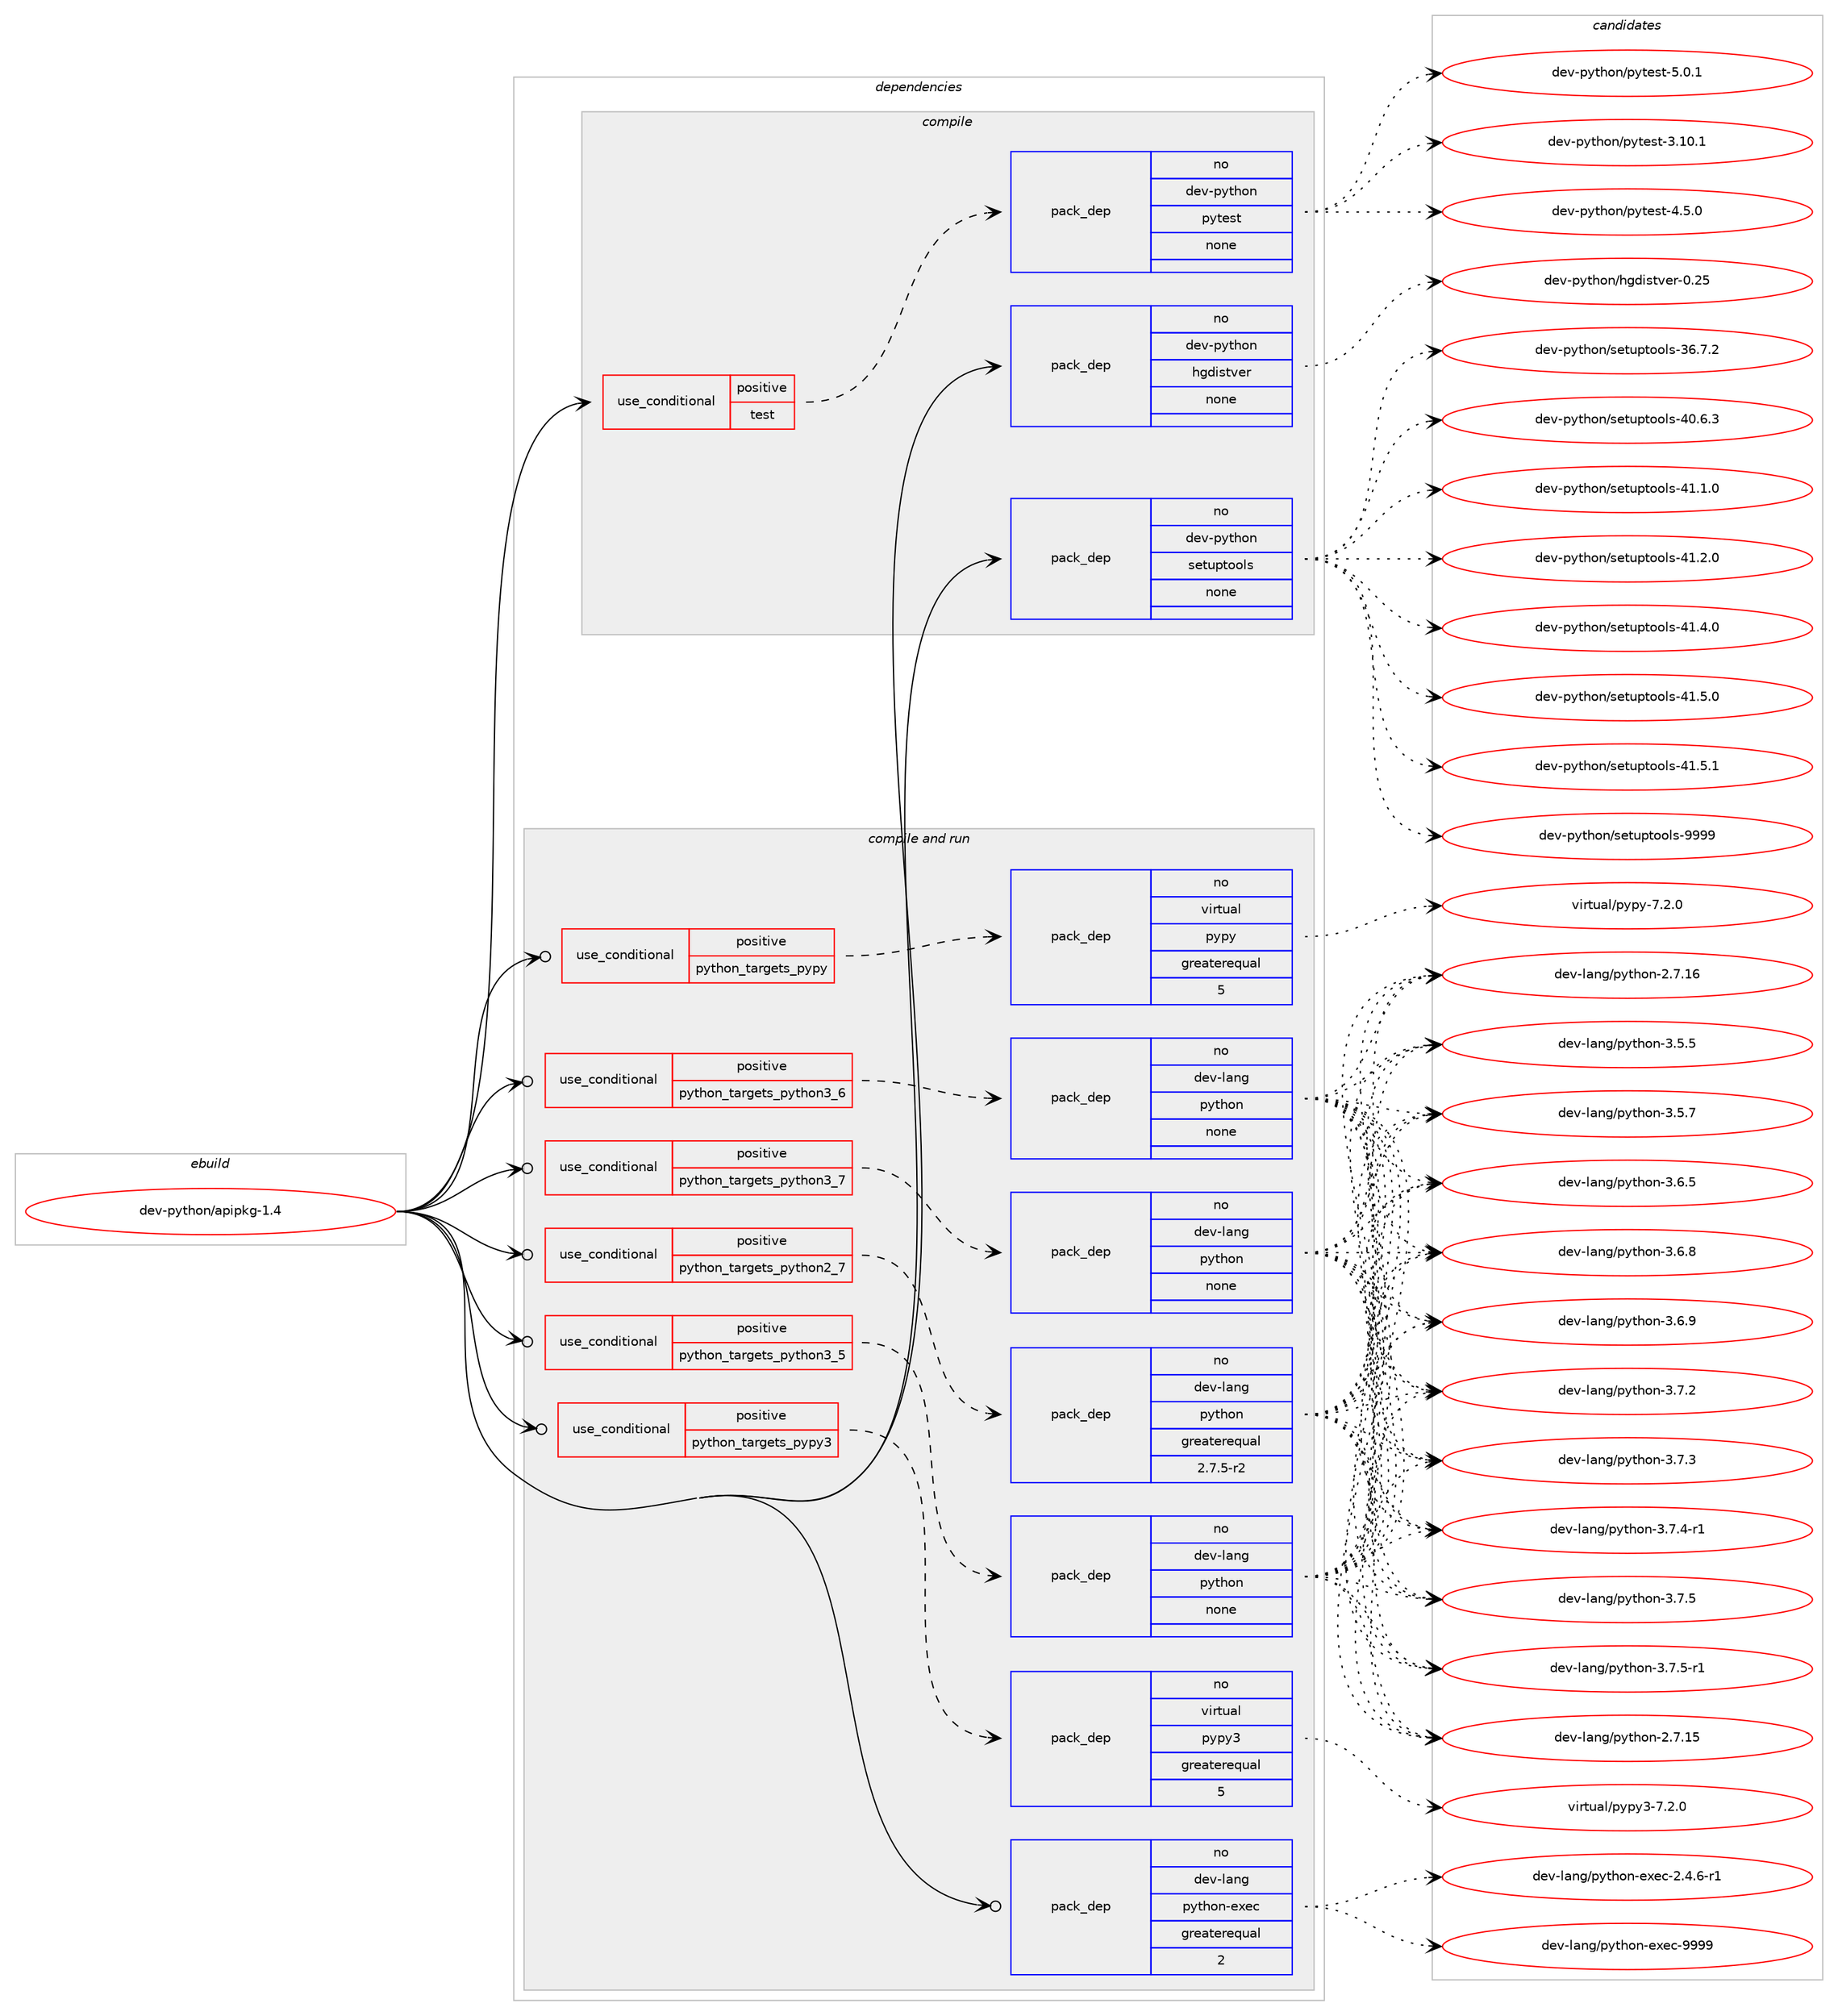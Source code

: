 digraph prolog {

# *************
# Graph options
# *************

newrank=true;
concentrate=true;
compound=true;
graph [rankdir=LR,fontname=Helvetica,fontsize=10,ranksep=1.5];#, ranksep=2.5, nodesep=0.2];
edge  [arrowhead=vee];
node  [fontname=Helvetica,fontsize=10];

# **********
# The ebuild
# **********

subgraph cluster_leftcol {
color=gray;
rank=same;
label=<<i>ebuild</i>>;
id [label="dev-python/apipkg-1.4", color=red, width=4, href="../dev-python/apipkg-1.4.svg"];
}

# ****************
# The dependencies
# ****************

subgraph cluster_midcol {
color=gray;
label=<<i>dependencies</i>>;
subgraph cluster_compile {
fillcolor="#eeeeee";
style=filled;
label=<<i>compile</i>>;
subgraph cond136154 {
dependency594277 [label=<<TABLE BORDER="0" CELLBORDER="1" CELLSPACING="0" CELLPADDING="4"><TR><TD ROWSPAN="3" CELLPADDING="10">use_conditional</TD></TR><TR><TD>positive</TD></TR><TR><TD>test</TD></TR></TABLE>>, shape=none, color=red];
subgraph pack446351 {
dependency594278 [label=<<TABLE BORDER="0" CELLBORDER="1" CELLSPACING="0" CELLPADDING="4" WIDTH="220"><TR><TD ROWSPAN="6" CELLPADDING="30">pack_dep</TD></TR><TR><TD WIDTH="110">no</TD></TR><TR><TD>dev-python</TD></TR><TR><TD>pytest</TD></TR><TR><TD>none</TD></TR><TR><TD></TD></TR></TABLE>>, shape=none, color=blue];
}
dependency594277:e -> dependency594278:w [weight=20,style="dashed",arrowhead="vee"];
}
id:e -> dependency594277:w [weight=20,style="solid",arrowhead="vee"];
subgraph pack446352 {
dependency594279 [label=<<TABLE BORDER="0" CELLBORDER="1" CELLSPACING="0" CELLPADDING="4" WIDTH="220"><TR><TD ROWSPAN="6" CELLPADDING="30">pack_dep</TD></TR><TR><TD WIDTH="110">no</TD></TR><TR><TD>dev-python</TD></TR><TR><TD>hgdistver</TD></TR><TR><TD>none</TD></TR><TR><TD></TD></TR></TABLE>>, shape=none, color=blue];
}
id:e -> dependency594279:w [weight=20,style="solid",arrowhead="vee"];
subgraph pack446353 {
dependency594280 [label=<<TABLE BORDER="0" CELLBORDER="1" CELLSPACING="0" CELLPADDING="4" WIDTH="220"><TR><TD ROWSPAN="6" CELLPADDING="30">pack_dep</TD></TR><TR><TD WIDTH="110">no</TD></TR><TR><TD>dev-python</TD></TR><TR><TD>setuptools</TD></TR><TR><TD>none</TD></TR><TR><TD></TD></TR></TABLE>>, shape=none, color=blue];
}
id:e -> dependency594280:w [weight=20,style="solid",arrowhead="vee"];
}
subgraph cluster_compileandrun {
fillcolor="#eeeeee";
style=filled;
label=<<i>compile and run</i>>;
subgraph cond136155 {
dependency594281 [label=<<TABLE BORDER="0" CELLBORDER="1" CELLSPACING="0" CELLPADDING="4"><TR><TD ROWSPAN="3" CELLPADDING="10">use_conditional</TD></TR><TR><TD>positive</TD></TR><TR><TD>python_targets_pypy</TD></TR></TABLE>>, shape=none, color=red];
subgraph pack446354 {
dependency594282 [label=<<TABLE BORDER="0" CELLBORDER="1" CELLSPACING="0" CELLPADDING="4" WIDTH="220"><TR><TD ROWSPAN="6" CELLPADDING="30">pack_dep</TD></TR><TR><TD WIDTH="110">no</TD></TR><TR><TD>virtual</TD></TR><TR><TD>pypy</TD></TR><TR><TD>greaterequal</TD></TR><TR><TD>5</TD></TR></TABLE>>, shape=none, color=blue];
}
dependency594281:e -> dependency594282:w [weight=20,style="dashed",arrowhead="vee"];
}
id:e -> dependency594281:w [weight=20,style="solid",arrowhead="odotvee"];
subgraph cond136156 {
dependency594283 [label=<<TABLE BORDER="0" CELLBORDER="1" CELLSPACING="0" CELLPADDING="4"><TR><TD ROWSPAN="3" CELLPADDING="10">use_conditional</TD></TR><TR><TD>positive</TD></TR><TR><TD>python_targets_pypy3</TD></TR></TABLE>>, shape=none, color=red];
subgraph pack446355 {
dependency594284 [label=<<TABLE BORDER="0" CELLBORDER="1" CELLSPACING="0" CELLPADDING="4" WIDTH="220"><TR><TD ROWSPAN="6" CELLPADDING="30">pack_dep</TD></TR><TR><TD WIDTH="110">no</TD></TR><TR><TD>virtual</TD></TR><TR><TD>pypy3</TD></TR><TR><TD>greaterequal</TD></TR><TR><TD>5</TD></TR></TABLE>>, shape=none, color=blue];
}
dependency594283:e -> dependency594284:w [weight=20,style="dashed",arrowhead="vee"];
}
id:e -> dependency594283:w [weight=20,style="solid",arrowhead="odotvee"];
subgraph cond136157 {
dependency594285 [label=<<TABLE BORDER="0" CELLBORDER="1" CELLSPACING="0" CELLPADDING="4"><TR><TD ROWSPAN="3" CELLPADDING="10">use_conditional</TD></TR><TR><TD>positive</TD></TR><TR><TD>python_targets_python2_7</TD></TR></TABLE>>, shape=none, color=red];
subgraph pack446356 {
dependency594286 [label=<<TABLE BORDER="0" CELLBORDER="1" CELLSPACING="0" CELLPADDING="4" WIDTH="220"><TR><TD ROWSPAN="6" CELLPADDING="30">pack_dep</TD></TR><TR><TD WIDTH="110">no</TD></TR><TR><TD>dev-lang</TD></TR><TR><TD>python</TD></TR><TR><TD>greaterequal</TD></TR><TR><TD>2.7.5-r2</TD></TR></TABLE>>, shape=none, color=blue];
}
dependency594285:e -> dependency594286:w [weight=20,style="dashed",arrowhead="vee"];
}
id:e -> dependency594285:w [weight=20,style="solid",arrowhead="odotvee"];
subgraph cond136158 {
dependency594287 [label=<<TABLE BORDER="0" CELLBORDER="1" CELLSPACING="0" CELLPADDING="4"><TR><TD ROWSPAN="3" CELLPADDING="10">use_conditional</TD></TR><TR><TD>positive</TD></TR><TR><TD>python_targets_python3_5</TD></TR></TABLE>>, shape=none, color=red];
subgraph pack446357 {
dependency594288 [label=<<TABLE BORDER="0" CELLBORDER="1" CELLSPACING="0" CELLPADDING="4" WIDTH="220"><TR><TD ROWSPAN="6" CELLPADDING="30">pack_dep</TD></TR><TR><TD WIDTH="110">no</TD></TR><TR><TD>dev-lang</TD></TR><TR><TD>python</TD></TR><TR><TD>none</TD></TR><TR><TD></TD></TR></TABLE>>, shape=none, color=blue];
}
dependency594287:e -> dependency594288:w [weight=20,style="dashed",arrowhead="vee"];
}
id:e -> dependency594287:w [weight=20,style="solid",arrowhead="odotvee"];
subgraph cond136159 {
dependency594289 [label=<<TABLE BORDER="0" CELLBORDER="1" CELLSPACING="0" CELLPADDING="4"><TR><TD ROWSPAN="3" CELLPADDING="10">use_conditional</TD></TR><TR><TD>positive</TD></TR><TR><TD>python_targets_python3_6</TD></TR></TABLE>>, shape=none, color=red];
subgraph pack446358 {
dependency594290 [label=<<TABLE BORDER="0" CELLBORDER="1" CELLSPACING="0" CELLPADDING="4" WIDTH="220"><TR><TD ROWSPAN="6" CELLPADDING="30">pack_dep</TD></TR><TR><TD WIDTH="110">no</TD></TR><TR><TD>dev-lang</TD></TR><TR><TD>python</TD></TR><TR><TD>none</TD></TR><TR><TD></TD></TR></TABLE>>, shape=none, color=blue];
}
dependency594289:e -> dependency594290:w [weight=20,style="dashed",arrowhead="vee"];
}
id:e -> dependency594289:w [weight=20,style="solid",arrowhead="odotvee"];
subgraph cond136160 {
dependency594291 [label=<<TABLE BORDER="0" CELLBORDER="1" CELLSPACING="0" CELLPADDING="4"><TR><TD ROWSPAN="3" CELLPADDING="10">use_conditional</TD></TR><TR><TD>positive</TD></TR><TR><TD>python_targets_python3_7</TD></TR></TABLE>>, shape=none, color=red];
subgraph pack446359 {
dependency594292 [label=<<TABLE BORDER="0" CELLBORDER="1" CELLSPACING="0" CELLPADDING="4" WIDTH="220"><TR><TD ROWSPAN="6" CELLPADDING="30">pack_dep</TD></TR><TR><TD WIDTH="110">no</TD></TR><TR><TD>dev-lang</TD></TR><TR><TD>python</TD></TR><TR><TD>none</TD></TR><TR><TD></TD></TR></TABLE>>, shape=none, color=blue];
}
dependency594291:e -> dependency594292:w [weight=20,style="dashed",arrowhead="vee"];
}
id:e -> dependency594291:w [weight=20,style="solid",arrowhead="odotvee"];
subgraph pack446360 {
dependency594293 [label=<<TABLE BORDER="0" CELLBORDER="1" CELLSPACING="0" CELLPADDING="4" WIDTH="220"><TR><TD ROWSPAN="6" CELLPADDING="30">pack_dep</TD></TR><TR><TD WIDTH="110">no</TD></TR><TR><TD>dev-lang</TD></TR><TR><TD>python-exec</TD></TR><TR><TD>greaterequal</TD></TR><TR><TD>2</TD></TR></TABLE>>, shape=none, color=blue];
}
id:e -> dependency594293:w [weight=20,style="solid",arrowhead="odotvee"];
}
subgraph cluster_run {
fillcolor="#eeeeee";
style=filled;
label=<<i>run</i>>;
}
}

# **************
# The candidates
# **************

subgraph cluster_choices {
rank=same;
color=gray;
label=<<i>candidates</i>>;

subgraph choice446351 {
color=black;
nodesep=1;
choice100101118451121211161041111104711212111610111511645514649484649 [label="dev-python/pytest-3.10.1", color=red, width=4,href="../dev-python/pytest-3.10.1.svg"];
choice1001011184511212111610411111047112121116101115116455246534648 [label="dev-python/pytest-4.5.0", color=red, width=4,href="../dev-python/pytest-4.5.0.svg"];
choice1001011184511212111610411111047112121116101115116455346484649 [label="dev-python/pytest-5.0.1", color=red, width=4,href="../dev-python/pytest-5.0.1.svg"];
dependency594278:e -> choice100101118451121211161041111104711212111610111511645514649484649:w [style=dotted,weight="100"];
dependency594278:e -> choice1001011184511212111610411111047112121116101115116455246534648:w [style=dotted,weight="100"];
dependency594278:e -> choice1001011184511212111610411111047112121116101115116455346484649:w [style=dotted,weight="100"];
}
subgraph choice446352 {
color=black;
nodesep=1;
choice10010111845112121116104111110471041031001051151161181011144548465053 [label="dev-python/hgdistver-0.25", color=red, width=4,href="../dev-python/hgdistver-0.25.svg"];
dependency594279:e -> choice10010111845112121116104111110471041031001051151161181011144548465053:w [style=dotted,weight="100"];
}
subgraph choice446353 {
color=black;
nodesep=1;
choice100101118451121211161041111104711510111611711211611111110811545515446554650 [label="dev-python/setuptools-36.7.2", color=red, width=4,href="../dev-python/setuptools-36.7.2.svg"];
choice100101118451121211161041111104711510111611711211611111110811545524846544651 [label="dev-python/setuptools-40.6.3", color=red, width=4,href="../dev-python/setuptools-40.6.3.svg"];
choice100101118451121211161041111104711510111611711211611111110811545524946494648 [label="dev-python/setuptools-41.1.0", color=red, width=4,href="../dev-python/setuptools-41.1.0.svg"];
choice100101118451121211161041111104711510111611711211611111110811545524946504648 [label="dev-python/setuptools-41.2.0", color=red, width=4,href="../dev-python/setuptools-41.2.0.svg"];
choice100101118451121211161041111104711510111611711211611111110811545524946524648 [label="dev-python/setuptools-41.4.0", color=red, width=4,href="../dev-python/setuptools-41.4.0.svg"];
choice100101118451121211161041111104711510111611711211611111110811545524946534648 [label="dev-python/setuptools-41.5.0", color=red, width=4,href="../dev-python/setuptools-41.5.0.svg"];
choice100101118451121211161041111104711510111611711211611111110811545524946534649 [label="dev-python/setuptools-41.5.1", color=red, width=4,href="../dev-python/setuptools-41.5.1.svg"];
choice10010111845112121116104111110471151011161171121161111111081154557575757 [label="dev-python/setuptools-9999", color=red, width=4,href="../dev-python/setuptools-9999.svg"];
dependency594280:e -> choice100101118451121211161041111104711510111611711211611111110811545515446554650:w [style=dotted,weight="100"];
dependency594280:e -> choice100101118451121211161041111104711510111611711211611111110811545524846544651:w [style=dotted,weight="100"];
dependency594280:e -> choice100101118451121211161041111104711510111611711211611111110811545524946494648:w [style=dotted,weight="100"];
dependency594280:e -> choice100101118451121211161041111104711510111611711211611111110811545524946504648:w [style=dotted,weight="100"];
dependency594280:e -> choice100101118451121211161041111104711510111611711211611111110811545524946524648:w [style=dotted,weight="100"];
dependency594280:e -> choice100101118451121211161041111104711510111611711211611111110811545524946534648:w [style=dotted,weight="100"];
dependency594280:e -> choice100101118451121211161041111104711510111611711211611111110811545524946534649:w [style=dotted,weight="100"];
dependency594280:e -> choice10010111845112121116104111110471151011161171121161111111081154557575757:w [style=dotted,weight="100"];
}
subgraph choice446354 {
color=black;
nodesep=1;
choice1181051141161179710847112121112121455546504648 [label="virtual/pypy-7.2.0", color=red, width=4,href="../virtual/pypy-7.2.0.svg"];
dependency594282:e -> choice1181051141161179710847112121112121455546504648:w [style=dotted,weight="100"];
}
subgraph choice446355 {
color=black;
nodesep=1;
choice118105114116117971084711212111212151455546504648 [label="virtual/pypy3-7.2.0", color=red, width=4,href="../virtual/pypy3-7.2.0.svg"];
dependency594284:e -> choice118105114116117971084711212111212151455546504648:w [style=dotted,weight="100"];
}
subgraph choice446356 {
color=black;
nodesep=1;
choice10010111845108971101034711212111610411111045504655464953 [label="dev-lang/python-2.7.15", color=red, width=4,href="../dev-lang/python-2.7.15.svg"];
choice10010111845108971101034711212111610411111045504655464954 [label="dev-lang/python-2.7.16", color=red, width=4,href="../dev-lang/python-2.7.16.svg"];
choice100101118451089711010347112121116104111110455146534653 [label="dev-lang/python-3.5.5", color=red, width=4,href="../dev-lang/python-3.5.5.svg"];
choice100101118451089711010347112121116104111110455146534655 [label="dev-lang/python-3.5.7", color=red, width=4,href="../dev-lang/python-3.5.7.svg"];
choice100101118451089711010347112121116104111110455146544653 [label="dev-lang/python-3.6.5", color=red, width=4,href="../dev-lang/python-3.6.5.svg"];
choice100101118451089711010347112121116104111110455146544656 [label="dev-lang/python-3.6.8", color=red, width=4,href="../dev-lang/python-3.6.8.svg"];
choice100101118451089711010347112121116104111110455146544657 [label="dev-lang/python-3.6.9", color=red, width=4,href="../dev-lang/python-3.6.9.svg"];
choice100101118451089711010347112121116104111110455146554650 [label="dev-lang/python-3.7.2", color=red, width=4,href="../dev-lang/python-3.7.2.svg"];
choice100101118451089711010347112121116104111110455146554651 [label="dev-lang/python-3.7.3", color=red, width=4,href="../dev-lang/python-3.7.3.svg"];
choice1001011184510897110103471121211161041111104551465546524511449 [label="dev-lang/python-3.7.4-r1", color=red, width=4,href="../dev-lang/python-3.7.4-r1.svg"];
choice100101118451089711010347112121116104111110455146554653 [label="dev-lang/python-3.7.5", color=red, width=4,href="../dev-lang/python-3.7.5.svg"];
choice1001011184510897110103471121211161041111104551465546534511449 [label="dev-lang/python-3.7.5-r1", color=red, width=4,href="../dev-lang/python-3.7.5-r1.svg"];
dependency594286:e -> choice10010111845108971101034711212111610411111045504655464953:w [style=dotted,weight="100"];
dependency594286:e -> choice10010111845108971101034711212111610411111045504655464954:w [style=dotted,weight="100"];
dependency594286:e -> choice100101118451089711010347112121116104111110455146534653:w [style=dotted,weight="100"];
dependency594286:e -> choice100101118451089711010347112121116104111110455146534655:w [style=dotted,weight="100"];
dependency594286:e -> choice100101118451089711010347112121116104111110455146544653:w [style=dotted,weight="100"];
dependency594286:e -> choice100101118451089711010347112121116104111110455146544656:w [style=dotted,weight="100"];
dependency594286:e -> choice100101118451089711010347112121116104111110455146544657:w [style=dotted,weight="100"];
dependency594286:e -> choice100101118451089711010347112121116104111110455146554650:w [style=dotted,weight="100"];
dependency594286:e -> choice100101118451089711010347112121116104111110455146554651:w [style=dotted,weight="100"];
dependency594286:e -> choice1001011184510897110103471121211161041111104551465546524511449:w [style=dotted,weight="100"];
dependency594286:e -> choice100101118451089711010347112121116104111110455146554653:w [style=dotted,weight="100"];
dependency594286:e -> choice1001011184510897110103471121211161041111104551465546534511449:w [style=dotted,weight="100"];
}
subgraph choice446357 {
color=black;
nodesep=1;
choice10010111845108971101034711212111610411111045504655464953 [label="dev-lang/python-2.7.15", color=red, width=4,href="../dev-lang/python-2.7.15.svg"];
choice10010111845108971101034711212111610411111045504655464954 [label="dev-lang/python-2.7.16", color=red, width=4,href="../dev-lang/python-2.7.16.svg"];
choice100101118451089711010347112121116104111110455146534653 [label="dev-lang/python-3.5.5", color=red, width=4,href="../dev-lang/python-3.5.5.svg"];
choice100101118451089711010347112121116104111110455146534655 [label="dev-lang/python-3.5.7", color=red, width=4,href="../dev-lang/python-3.5.7.svg"];
choice100101118451089711010347112121116104111110455146544653 [label="dev-lang/python-3.6.5", color=red, width=4,href="../dev-lang/python-3.6.5.svg"];
choice100101118451089711010347112121116104111110455146544656 [label="dev-lang/python-3.6.8", color=red, width=4,href="../dev-lang/python-3.6.8.svg"];
choice100101118451089711010347112121116104111110455146544657 [label="dev-lang/python-3.6.9", color=red, width=4,href="../dev-lang/python-3.6.9.svg"];
choice100101118451089711010347112121116104111110455146554650 [label="dev-lang/python-3.7.2", color=red, width=4,href="../dev-lang/python-3.7.2.svg"];
choice100101118451089711010347112121116104111110455146554651 [label="dev-lang/python-3.7.3", color=red, width=4,href="../dev-lang/python-3.7.3.svg"];
choice1001011184510897110103471121211161041111104551465546524511449 [label="dev-lang/python-3.7.4-r1", color=red, width=4,href="../dev-lang/python-3.7.4-r1.svg"];
choice100101118451089711010347112121116104111110455146554653 [label="dev-lang/python-3.7.5", color=red, width=4,href="../dev-lang/python-3.7.5.svg"];
choice1001011184510897110103471121211161041111104551465546534511449 [label="dev-lang/python-3.7.5-r1", color=red, width=4,href="../dev-lang/python-3.7.5-r1.svg"];
dependency594288:e -> choice10010111845108971101034711212111610411111045504655464953:w [style=dotted,weight="100"];
dependency594288:e -> choice10010111845108971101034711212111610411111045504655464954:w [style=dotted,weight="100"];
dependency594288:e -> choice100101118451089711010347112121116104111110455146534653:w [style=dotted,weight="100"];
dependency594288:e -> choice100101118451089711010347112121116104111110455146534655:w [style=dotted,weight="100"];
dependency594288:e -> choice100101118451089711010347112121116104111110455146544653:w [style=dotted,weight="100"];
dependency594288:e -> choice100101118451089711010347112121116104111110455146544656:w [style=dotted,weight="100"];
dependency594288:e -> choice100101118451089711010347112121116104111110455146544657:w [style=dotted,weight="100"];
dependency594288:e -> choice100101118451089711010347112121116104111110455146554650:w [style=dotted,weight="100"];
dependency594288:e -> choice100101118451089711010347112121116104111110455146554651:w [style=dotted,weight="100"];
dependency594288:e -> choice1001011184510897110103471121211161041111104551465546524511449:w [style=dotted,weight="100"];
dependency594288:e -> choice100101118451089711010347112121116104111110455146554653:w [style=dotted,weight="100"];
dependency594288:e -> choice1001011184510897110103471121211161041111104551465546534511449:w [style=dotted,weight="100"];
}
subgraph choice446358 {
color=black;
nodesep=1;
choice10010111845108971101034711212111610411111045504655464953 [label="dev-lang/python-2.7.15", color=red, width=4,href="../dev-lang/python-2.7.15.svg"];
choice10010111845108971101034711212111610411111045504655464954 [label="dev-lang/python-2.7.16", color=red, width=4,href="../dev-lang/python-2.7.16.svg"];
choice100101118451089711010347112121116104111110455146534653 [label="dev-lang/python-3.5.5", color=red, width=4,href="../dev-lang/python-3.5.5.svg"];
choice100101118451089711010347112121116104111110455146534655 [label="dev-lang/python-3.5.7", color=red, width=4,href="../dev-lang/python-3.5.7.svg"];
choice100101118451089711010347112121116104111110455146544653 [label="dev-lang/python-3.6.5", color=red, width=4,href="../dev-lang/python-3.6.5.svg"];
choice100101118451089711010347112121116104111110455146544656 [label="dev-lang/python-3.6.8", color=red, width=4,href="../dev-lang/python-3.6.8.svg"];
choice100101118451089711010347112121116104111110455146544657 [label="dev-lang/python-3.6.9", color=red, width=4,href="../dev-lang/python-3.6.9.svg"];
choice100101118451089711010347112121116104111110455146554650 [label="dev-lang/python-3.7.2", color=red, width=4,href="../dev-lang/python-3.7.2.svg"];
choice100101118451089711010347112121116104111110455146554651 [label="dev-lang/python-3.7.3", color=red, width=4,href="../dev-lang/python-3.7.3.svg"];
choice1001011184510897110103471121211161041111104551465546524511449 [label="dev-lang/python-3.7.4-r1", color=red, width=4,href="../dev-lang/python-3.7.4-r1.svg"];
choice100101118451089711010347112121116104111110455146554653 [label="dev-lang/python-3.7.5", color=red, width=4,href="../dev-lang/python-3.7.5.svg"];
choice1001011184510897110103471121211161041111104551465546534511449 [label="dev-lang/python-3.7.5-r1", color=red, width=4,href="../dev-lang/python-3.7.5-r1.svg"];
dependency594290:e -> choice10010111845108971101034711212111610411111045504655464953:w [style=dotted,weight="100"];
dependency594290:e -> choice10010111845108971101034711212111610411111045504655464954:w [style=dotted,weight="100"];
dependency594290:e -> choice100101118451089711010347112121116104111110455146534653:w [style=dotted,weight="100"];
dependency594290:e -> choice100101118451089711010347112121116104111110455146534655:w [style=dotted,weight="100"];
dependency594290:e -> choice100101118451089711010347112121116104111110455146544653:w [style=dotted,weight="100"];
dependency594290:e -> choice100101118451089711010347112121116104111110455146544656:w [style=dotted,weight="100"];
dependency594290:e -> choice100101118451089711010347112121116104111110455146544657:w [style=dotted,weight="100"];
dependency594290:e -> choice100101118451089711010347112121116104111110455146554650:w [style=dotted,weight="100"];
dependency594290:e -> choice100101118451089711010347112121116104111110455146554651:w [style=dotted,weight="100"];
dependency594290:e -> choice1001011184510897110103471121211161041111104551465546524511449:w [style=dotted,weight="100"];
dependency594290:e -> choice100101118451089711010347112121116104111110455146554653:w [style=dotted,weight="100"];
dependency594290:e -> choice1001011184510897110103471121211161041111104551465546534511449:w [style=dotted,weight="100"];
}
subgraph choice446359 {
color=black;
nodesep=1;
choice10010111845108971101034711212111610411111045504655464953 [label="dev-lang/python-2.7.15", color=red, width=4,href="../dev-lang/python-2.7.15.svg"];
choice10010111845108971101034711212111610411111045504655464954 [label="dev-lang/python-2.7.16", color=red, width=4,href="../dev-lang/python-2.7.16.svg"];
choice100101118451089711010347112121116104111110455146534653 [label="dev-lang/python-3.5.5", color=red, width=4,href="../dev-lang/python-3.5.5.svg"];
choice100101118451089711010347112121116104111110455146534655 [label="dev-lang/python-3.5.7", color=red, width=4,href="../dev-lang/python-3.5.7.svg"];
choice100101118451089711010347112121116104111110455146544653 [label="dev-lang/python-3.6.5", color=red, width=4,href="../dev-lang/python-3.6.5.svg"];
choice100101118451089711010347112121116104111110455146544656 [label="dev-lang/python-3.6.8", color=red, width=4,href="../dev-lang/python-3.6.8.svg"];
choice100101118451089711010347112121116104111110455146544657 [label="dev-lang/python-3.6.9", color=red, width=4,href="../dev-lang/python-3.6.9.svg"];
choice100101118451089711010347112121116104111110455146554650 [label="dev-lang/python-3.7.2", color=red, width=4,href="../dev-lang/python-3.7.2.svg"];
choice100101118451089711010347112121116104111110455146554651 [label="dev-lang/python-3.7.3", color=red, width=4,href="../dev-lang/python-3.7.3.svg"];
choice1001011184510897110103471121211161041111104551465546524511449 [label="dev-lang/python-3.7.4-r1", color=red, width=4,href="../dev-lang/python-3.7.4-r1.svg"];
choice100101118451089711010347112121116104111110455146554653 [label="dev-lang/python-3.7.5", color=red, width=4,href="../dev-lang/python-3.7.5.svg"];
choice1001011184510897110103471121211161041111104551465546534511449 [label="dev-lang/python-3.7.5-r1", color=red, width=4,href="../dev-lang/python-3.7.5-r1.svg"];
dependency594292:e -> choice10010111845108971101034711212111610411111045504655464953:w [style=dotted,weight="100"];
dependency594292:e -> choice10010111845108971101034711212111610411111045504655464954:w [style=dotted,weight="100"];
dependency594292:e -> choice100101118451089711010347112121116104111110455146534653:w [style=dotted,weight="100"];
dependency594292:e -> choice100101118451089711010347112121116104111110455146534655:w [style=dotted,weight="100"];
dependency594292:e -> choice100101118451089711010347112121116104111110455146544653:w [style=dotted,weight="100"];
dependency594292:e -> choice100101118451089711010347112121116104111110455146544656:w [style=dotted,weight="100"];
dependency594292:e -> choice100101118451089711010347112121116104111110455146544657:w [style=dotted,weight="100"];
dependency594292:e -> choice100101118451089711010347112121116104111110455146554650:w [style=dotted,weight="100"];
dependency594292:e -> choice100101118451089711010347112121116104111110455146554651:w [style=dotted,weight="100"];
dependency594292:e -> choice1001011184510897110103471121211161041111104551465546524511449:w [style=dotted,weight="100"];
dependency594292:e -> choice100101118451089711010347112121116104111110455146554653:w [style=dotted,weight="100"];
dependency594292:e -> choice1001011184510897110103471121211161041111104551465546534511449:w [style=dotted,weight="100"];
}
subgraph choice446360 {
color=black;
nodesep=1;
choice10010111845108971101034711212111610411111045101120101994550465246544511449 [label="dev-lang/python-exec-2.4.6-r1", color=red, width=4,href="../dev-lang/python-exec-2.4.6-r1.svg"];
choice10010111845108971101034711212111610411111045101120101994557575757 [label="dev-lang/python-exec-9999", color=red, width=4,href="../dev-lang/python-exec-9999.svg"];
dependency594293:e -> choice10010111845108971101034711212111610411111045101120101994550465246544511449:w [style=dotted,weight="100"];
dependency594293:e -> choice10010111845108971101034711212111610411111045101120101994557575757:w [style=dotted,weight="100"];
}
}

}
